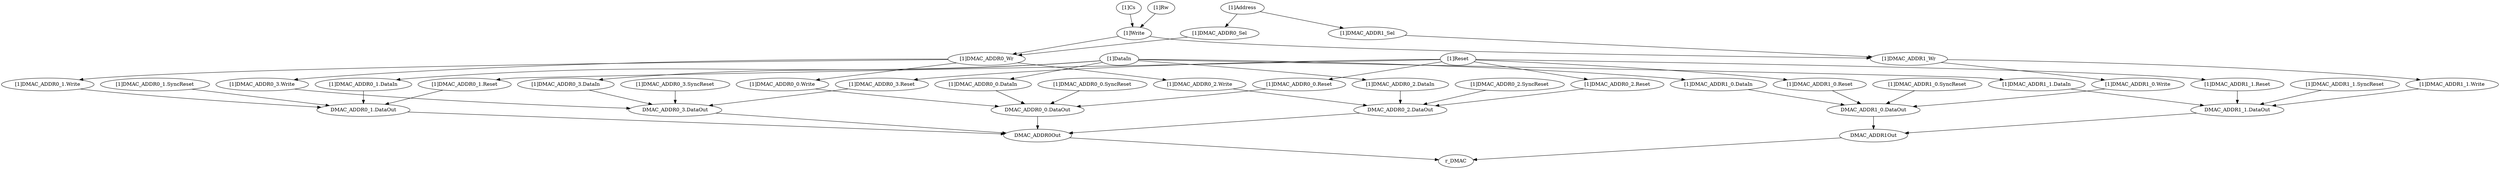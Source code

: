 strict digraph "" {
	"[1]DMAC_ADDR0_1.Write"	 [complexity=3,
		importance=0.023065223305,
		rank=0.00768840776834];
	"DMAC_ADDR0_1.DataOut"	 [complexity=2,
		importance=0.0215507377502,
		rank=0.0107753688751];
	"[1]DMAC_ADDR0_1.Write" -> "DMAC_ADDR0_1.DataOut";
	r_DMAC	 [complexity=0,
		importance=0.00848909149148,
		rank=0.0];
	"[1]DMAC_ADDR0_2.Write"	 [complexity=3,
		importance=0.023065223305,
		rank=0.00768840776834];
	"DMAC_ADDR0_2.DataOut"	 [complexity=2,
		importance=0.0215507377502,
		rank=0.0107753688751];
	"[1]DMAC_ADDR0_2.Write" -> "DMAC_ADDR0_2.DataOut";
	DMAC_ADDR0Out	 [complexity=2,
		importance=0.0176179606487,
		rank=0.00880898032433];
	DMAC_ADDR0Out -> r_DMAC;
	"[1]DMAC_ADDR0_2.Reset"	 [complexity=3,
		importance=0.0659249255704,
		rank=0.0219749751901];
	"[1]DMAC_ADDR0_2.Reset" -> "DMAC_ADDR0_2.DataOut";
	"[1]DMAC_ADDR0_3.Write"	 [complexity=3,
		importance=0.023065223305,
		rank=0.00768840776834];
	"DMAC_ADDR0_3.DataOut"	 [complexity=2,
		importance=0.0215507377502,
		rank=0.0107753688751];
	"[1]DMAC_ADDR0_3.Write" -> "DMAC_ADDR0_3.DataOut";
	"[1]Write"	 [complexity=15,
		importance=0.102091999122,
		rank=0.00680613327482];
	"[1]DMAC_ADDR1_Wr"	 [complexity=3,
		importance=0.0215554186393,
		rank=0.00718513954643];
	"[1]Write" -> "[1]DMAC_ADDR1_Wr";
	"[1]DMAC_ADDR0_Wr"	 [complexity=3,
		importance=0.0250479623966,
		rank=0.00834932079888];
	"[1]Write" -> "[1]DMAC_ADDR0_Wr";
	"DMAC_ADDR0_3.DataOut" -> DMAC_ADDR0Out;
	"[1]DMAC_ADDR1_0.Write"	 [complexity=3,
		importance=0.0196106776382,
		rank=0.00653689254606];
	"DMAC_ADDR1_0.DataOut"	 [complexity=2,
		importance=0.0178578799311,
		rank=0.00892893996555];
	"[1]DMAC_ADDR1_0.Write" -> "DMAC_ADDR1_0.DataOut";
	"[1]Address"	 [complexity=17,
		importance=0.102738405423,
		rank=0.00604343561311];
	"[1]DMAC_ADDR0_Sel"	 [complexity=15,
		importance=0.101471726153,
		rank=0.00676478174355];
	"[1]Address" -> "[1]DMAC_ADDR0_Sel";
	"[1]DMAC_ADDR1_Sel"	 [complexity=9,
		importance=0.0443907138453,
		rank=0.00493230153837];
	"[1]Address" -> "[1]DMAC_ADDR1_Sel";
	"DMAC_ADDR1_1.DataOut"	 [complexity=2,
		importance=0.0178578799311,
		rank=0.00892893996555];
	DMAC_ADDR1Out	 [complexity=2,
		importance=0.013806013482,
		rank=0.00690300674102];
	"DMAC_ADDR1_1.DataOut" -> DMAC_ADDR1Out;
	"[1]DMAC_ADDR0_0.SyncReset"	 [complexity=3,
		importance=0.04436815477,
		rank=0.0147893849233];
	"DMAC_ADDR0_0.DataOut"	 [complexity=2,
		importance=0.0215507377502,
		rank=0.0107753688751];
	"[1]DMAC_ADDR0_0.SyncReset" -> "DMAC_ADDR0_0.DataOut";
	"[1]DataIn"	 [complexity=4,
		importance=0.0240948330734,
		rank=0.00602370826835];
	"[1]DMAC_ADDR0_3.DataIn"	 [complexity=4,
		importance=0.0228281538039,
		rank=0.00570703845098];
	"[1]DataIn" -> "[1]DMAC_ADDR0_3.DataIn";
	"[1]DMAC_ADDR0_1.DataIn"	 [complexity=4,
		importance=0.0228281538039,
		rank=0.00570703845098];
	"[1]DataIn" -> "[1]DMAC_ADDR0_1.DataIn";
	"[1]DMAC_ADDR1_0.DataIn"	 [complexity=4,
		importance=0.0191352959848,
		rank=0.00478382399619];
	"[1]DataIn" -> "[1]DMAC_ADDR1_0.DataIn";
	"[1]DMAC_ADDR0_0.DataIn"	 [complexity=4,
		importance=0.0228281538039,
		rank=0.00570703845098];
	"[1]DataIn" -> "[1]DMAC_ADDR0_0.DataIn";
	"[1]DMAC_ADDR1_1.DataIn"	 [complexity=4,
		importance=0.0191352959848,
		rank=0.00478382399619];
	"[1]DataIn" -> "[1]DMAC_ADDR1_1.DataIn";
	"[1]DMAC_ADDR0_2.DataIn"	 [complexity=4,
		importance=0.0228281538039,
		rank=0.00570703845098];
	"[1]DataIn" -> "[1]DMAC_ADDR0_2.DataIn";
	"[1]DMAC_ADDR1_Wr" -> "[1]DMAC_ADDR1_0.Write";
	"[1]DMAC_ADDR1_1.Write"	 [complexity=3,
		importance=0.0196106776382,
		rank=0.00653689254606];
	"[1]DMAC_ADDR1_Wr" -> "[1]DMAC_ADDR1_1.Write";
	"[1]Cs"	 [complexity=18,
		importance=0.103358678392,
		rank=0.00574214879955];
	"[1]Cs" -> "[1]Write";
	"[1]DMAC_ADDR0_1.SyncReset"	 [complexity=3,
		importance=0.04436815477,
		rank=0.0147893849233];
	"[1]DMAC_ADDR0_1.SyncReset" -> "DMAC_ADDR0_1.DataOut";
	"[1]Rw"	 [complexity=18,
		importance=0.103358678392,
		rank=0.00574214879955];
	"[1]Rw" -> "[1]Write";
	DMAC_ADDR1Out -> r_DMAC;
	"[1]DMAC_ADDR0_3.DataIn" -> "DMAC_ADDR0_3.DataOut";
	"[1]DMAC_ADDR1_1.Reset"	 [complexity=3,
		importance=0.0548463521129,
		rank=0.018282117371];
	"[1]DMAC_ADDR1_1.Reset" -> "DMAC_ADDR1_1.DataOut";
	"[1]DMAC_ADDR0_2.SyncReset"	 [complexity=3,
		importance=0.04436815477,
		rank=0.0147893849233];
	"[1]DMAC_ADDR0_2.SyncReset" -> "DMAC_ADDR0_2.DataOut";
	"[1]DMAC_ADDR0_3.SyncReset"	 [complexity=3,
		importance=0.04436815477,
		rank=0.0147893849233];
	"[1]DMAC_ADDR0_3.SyncReset" -> "DMAC_ADDR0_3.DataOut";
	"[1]DMAC_ADDR1_0.Reset"	 [complexity=3,
		importance=0.0548463521129,
		rank=0.018282117371];
	"[1]DMAC_ADDR1_0.Reset" -> "DMAC_ADDR1_0.DataOut";
	"[1]DMAC_ADDR0_0.Write"	 [complexity=3,
		importance=0.023065223305,
		rank=0.00768840776834];
	"[1]DMAC_ADDR0_0.Write" -> "DMAC_ADDR0_0.DataOut";
	"DMAC_ADDR0_1.DataOut" -> DMAC_ADDR0Out;
	"[1]DMAC_ADDR1_0.SyncReset"	 [complexity=3,
		importance=0.0369824391317,
		rank=0.0123274797106];
	"[1]DMAC_ADDR1_0.SyncReset" -> "DMAC_ADDR1_0.DataOut";
	"[1]DMAC_ADDR0_Sel" -> "[1]DMAC_ADDR0_Wr";
	"[1]DMAC_ADDR0_1.DataIn" -> "DMAC_ADDR0_1.DataOut";
	"DMAC_ADDR1_0.DataOut" -> DMAC_ADDR1Out;
	"[1]DMAC_ADDR0_Wr" -> "[1]DMAC_ADDR0_1.Write";
	"[1]DMAC_ADDR0_Wr" -> "[1]DMAC_ADDR0_2.Write";
	"[1]DMAC_ADDR0_Wr" -> "[1]DMAC_ADDR0_3.Write";
	"[1]DMAC_ADDR0_Wr" -> "[1]DMAC_ADDR0_0.Write";
	"[1]DMAC_ADDR0_1.Reset"	 [complexity=3,
		importance=0.0659249255704,
		rank=0.0219749751901];
	"[1]DMAC_ADDR0_1.Reset" -> "DMAC_ADDR0_1.DataOut";
	"[1]DMAC_ADDR1_1.Write" -> "DMAC_ADDR1_1.DataOut";
	"DMAC_ADDR0_0.DataOut" -> DMAC_ADDR0Out;
	"[1]Reset"	 [complexity=3,
		importance=0.0671916048399,
		rank=0.0223972016133];
	"[1]Reset" -> "[1]DMAC_ADDR0_2.Reset";
	"[1]Reset" -> "[1]DMAC_ADDR1_1.Reset";
	"[1]Reset" -> "[1]DMAC_ADDR1_0.Reset";
	"[1]Reset" -> "[1]DMAC_ADDR0_1.Reset";
	"[1]DMAC_ADDR0_0.Reset"	 [complexity=3,
		importance=0.0659249255704,
		rank=0.0219749751901];
	"[1]Reset" -> "[1]DMAC_ADDR0_0.Reset";
	"[1]DMAC_ADDR0_3.Reset"	 [complexity=3,
		importance=0.0659249255704,
		rank=0.0219749751901];
	"[1]Reset" -> "[1]DMAC_ADDR0_3.Reset";
	"[1]DMAC_ADDR1_0.DataIn" -> "DMAC_ADDR1_0.DataOut";
	"[1]DMAC_ADDR0_0.DataIn" -> "DMAC_ADDR0_0.DataOut";
	"[1]DMAC_ADDR0_0.Reset" -> "DMAC_ADDR0_0.DataOut";
	"[1]DMAC_ADDR1_Sel" -> "[1]DMAC_ADDR1_Wr";
	"DMAC_ADDR0_2.DataOut" -> DMAC_ADDR0Out;
	"[1]DMAC_ADDR0_3.Reset" -> "DMAC_ADDR0_3.DataOut";
	"[1]DMAC_ADDR1_1.DataIn" -> "DMAC_ADDR1_1.DataOut";
	"[1]DMAC_ADDR1_1.SyncReset"	 [complexity=3,
		importance=0.0369824391317,
		rank=0.0123274797106];
	"[1]DMAC_ADDR1_1.SyncReset" -> "DMAC_ADDR1_1.DataOut";
	"[1]DMAC_ADDR0_2.DataIn" -> "DMAC_ADDR0_2.DataOut";
}
